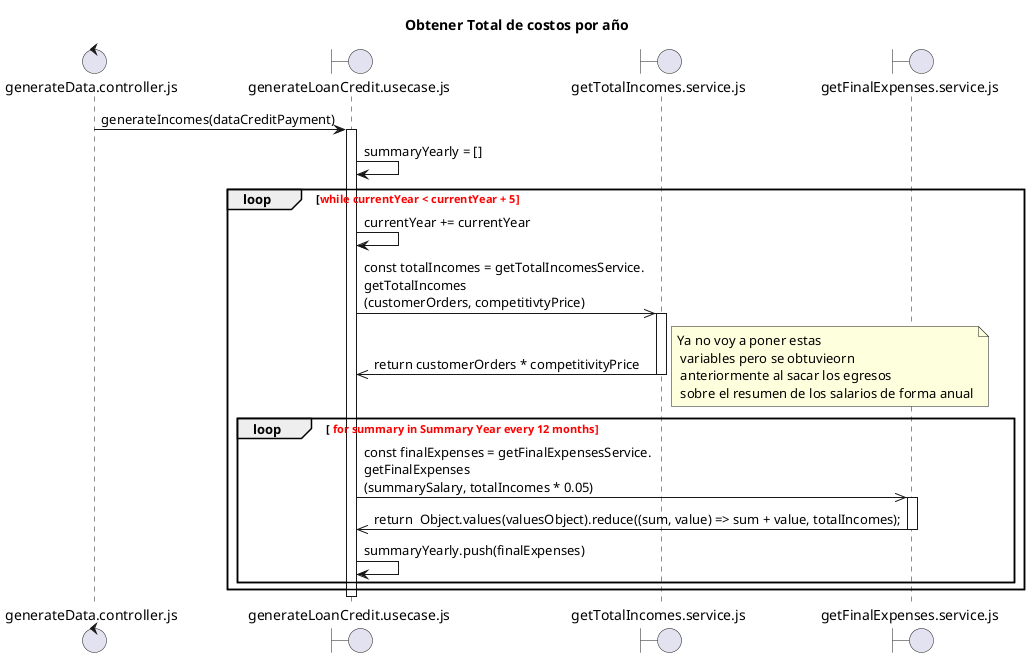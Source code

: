 @startuml ObtenerCostosPoraño.plantuml
title "Obtener Total de costos por año"

control "generateData.controller.js" as C
boundary "generateLoanCredit.usecase.js" as UC
boundary "getTotalIncomes.service.js" as SGTI
boundary "getFinalExpenses.service.js" as SCP


C -> UC: generateIncomes(dataCreditPayment)
activate UC
UC -> UC: summaryYearly = []
loop <font color=red>while currentYear < currentYear + 5 
   UC ->UC: currentYear += currentYear
   UC ->> SGTI: const totalIncomes = getTotalIncomesService.\ngetTotalIncomes\n(customerOrders, competitivtyPrice) 
    activate SGTI
    SGTI ->> UC: return customerOrders * competitivityPrice
    deactivate SGTI
   loop <font color=red> for summary in Summary Year every 12 months

    note right: Ya no voy a poner estas\n variables pero se obtuvieorn\n anteriormente al sacar los egresos \n sobre el resumen de los salarios de forma anual
    UC ->> SCP: const finalExpenses = getFinalExpensesService.\ngetFinalExpenses\n(summarySalary, totalIncomes * 0.05)
    activate SCP
    SCP ->> UC: return  Object.values(valuesObject).reduce((sum, value) => sum + value, totalIncomes);
    deactivate SCP
    UC -> UC: summaryYearly.push(finalExpenses)
    end
end

        
       
deactivate UC


@enduml